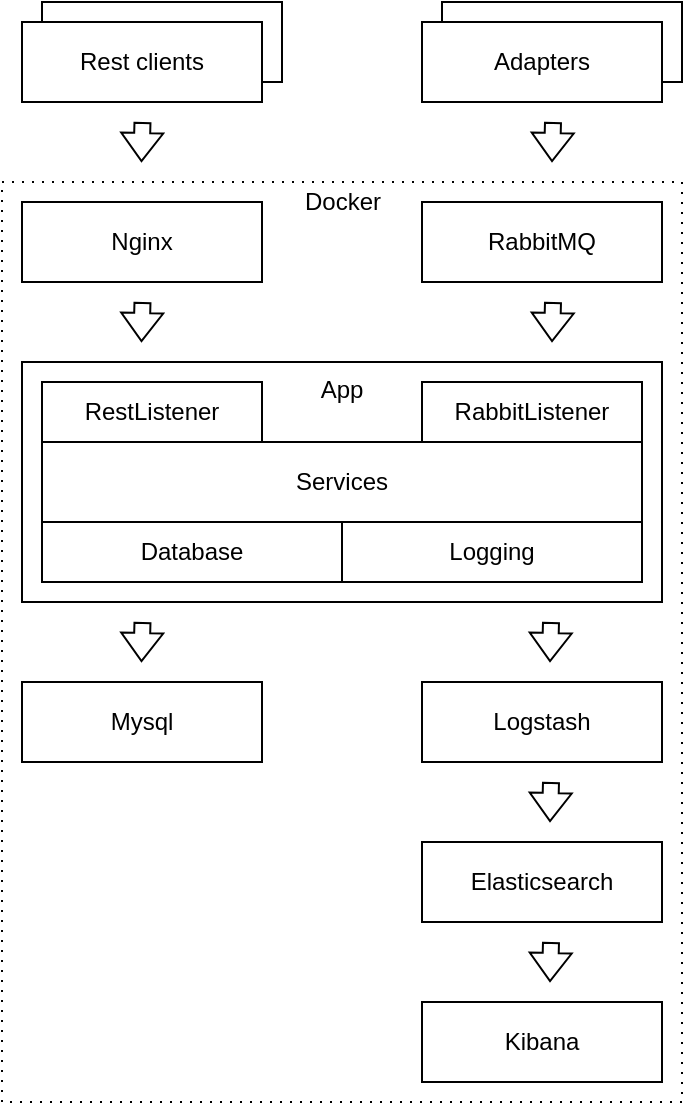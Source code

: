 <mxfile version="17.4.0" type="device" pages="2"><diagram id="hzVkQ_uthTH_a-sNssoR" name="Page-1"><mxGraphModel dx="1007" dy="650" grid="1" gridSize="10" guides="1" tooltips="1" connect="1" arrows="1" fold="1" page="1" pageScale="1" pageWidth="850" pageHeight="1100" math="0" shadow="0"><root><mxCell id="0"/><mxCell id="1" parent="0"/><mxCell id="dD21ZJA9l1QSvnZy2uQH-7" value="App" style="rounded=0;whiteSpace=wrap;html=1;verticalAlign=top;" vertex="1" parent="1"><mxGeometry x="160" y="280" width="320" height="120" as="geometry"/></mxCell><mxCell id="dD21ZJA9l1QSvnZy2uQH-1" value="Nginx" style="rounded=0;whiteSpace=wrap;html=1;" vertex="1" parent="1"><mxGeometry x="160" y="200" width="120" height="40" as="geometry"/></mxCell><mxCell id="dD21ZJA9l1QSvnZy2uQH-2" value="Services" style="rounded=0;whiteSpace=wrap;html=1;" vertex="1" parent="1"><mxGeometry x="170" y="320" width="300" height="40" as="geometry"/></mxCell><mxCell id="dD21ZJA9l1QSvnZy2uQH-3" value="RabbitMQ" style="rounded=0;whiteSpace=wrap;html=1;" vertex="1" parent="1"><mxGeometry x="360" y="200" width="120" height="40" as="geometry"/></mxCell><mxCell id="dD21ZJA9l1QSvnZy2uQH-4" value="Logstash" style="rounded=0;whiteSpace=wrap;html=1;" vertex="1" parent="1"><mxGeometry x="360" y="440" width="120" height="40" as="geometry"/></mxCell><mxCell id="dD21ZJA9l1QSvnZy2uQH-5" value="RabbitListener" style="rounded=0;whiteSpace=wrap;html=1;" vertex="1" parent="1"><mxGeometry x="360" y="290" width="110" height="30" as="geometry"/></mxCell><mxCell id="dD21ZJA9l1QSvnZy2uQH-6" value="RestListener" style="rounded=0;whiteSpace=wrap;html=1;" vertex="1" parent="1"><mxGeometry x="170" y="290" width="110" height="30" as="geometry"/></mxCell><mxCell id="dD21ZJA9l1QSvnZy2uQH-8" value="Database" style="rounded=0;whiteSpace=wrap;html=1;" vertex="1" parent="1"><mxGeometry x="170" y="360" width="150" height="30" as="geometry"/></mxCell><mxCell id="dD21ZJA9l1QSvnZy2uQH-9" value="Logging" style="rounded=0;whiteSpace=wrap;html=1;" vertex="1" parent="1"><mxGeometry x="320" y="360" width="150" height="30" as="geometry"/></mxCell><mxCell id="dD21ZJA9l1QSvnZy2uQH-10" value="Mysql" style="rounded=0;whiteSpace=wrap;html=1;" vertex="1" parent="1"><mxGeometry x="160" y="440" width="120" height="40" as="geometry"/></mxCell><mxCell id="dD21ZJA9l1QSvnZy2uQH-11" value="Elasticsearch" style="rounded=0;whiteSpace=wrap;html=1;" vertex="1" parent="1"><mxGeometry x="360" y="520" width="120" height="40" as="geometry"/></mxCell><mxCell id="dD21ZJA9l1QSvnZy2uQH-12" value="Kibana" style="rounded=0;whiteSpace=wrap;html=1;" vertex="1" parent="1"><mxGeometry x="360" y="600" width="120" height="40" as="geometry"/></mxCell><mxCell id="dD21ZJA9l1QSvnZy2uQH-13" value="Adapters" style="rounded=0;whiteSpace=wrap;html=1;" vertex="1" parent="1"><mxGeometry x="370" y="100" width="120" height="40" as="geometry"/></mxCell><mxCell id="dD21ZJA9l1QSvnZy2uQH-14" value="Adapters" style="rounded=0;whiteSpace=wrap;html=1;" vertex="1" parent="1"><mxGeometry x="360" y="110" width="120" height="40" as="geometry"/></mxCell><mxCell id="dD21ZJA9l1QSvnZy2uQH-15" value="Rest clients" style="rounded=0;whiteSpace=wrap;html=1;" vertex="1" parent="1"><mxGeometry x="170" y="100" width="120" height="40" as="geometry"/></mxCell><mxCell id="dD21ZJA9l1QSvnZy2uQH-16" value="Rest clients" style="rounded=0;whiteSpace=wrap;html=1;" vertex="1" parent="1"><mxGeometry x="160" y="110" width="120" height="40" as="geometry"/></mxCell><mxCell id="dD21ZJA9l1QSvnZy2uQH-22" value="" style="shape=flexArrow;endArrow=classic;html=1;rounded=0;width=8;endSize=4.33;endWidth=12;" edge="1" parent="1"><mxGeometry width="50" height="50" relative="1" as="geometry"><mxPoint x="220.24" y="160" as="sourcePoint"/><mxPoint x="219.74" y="180" as="targetPoint"/></mxGeometry></mxCell><mxCell id="dD21ZJA9l1QSvnZy2uQH-23" value="" style="shape=flexArrow;endArrow=classic;html=1;rounded=0;width=8;endSize=4.33;endWidth=12;" edge="1" parent="1"><mxGeometry width="50" height="50" relative="1" as="geometry"><mxPoint x="220.24" y="250" as="sourcePoint"/><mxPoint x="219.74" y="270" as="targetPoint"/></mxGeometry></mxCell><mxCell id="dD21ZJA9l1QSvnZy2uQH-24" value="" style="shape=flexArrow;endArrow=classic;html=1;rounded=0;width=8;endSize=4.33;endWidth=12;" edge="1" parent="1"><mxGeometry width="50" height="50" relative="1" as="geometry"><mxPoint x="425.5" y="250" as="sourcePoint"/><mxPoint x="425" y="270" as="targetPoint"/></mxGeometry></mxCell><mxCell id="dD21ZJA9l1QSvnZy2uQH-25" value="" style="shape=flexArrow;endArrow=classic;html=1;rounded=0;width=8;endSize=4.33;endWidth=12;" edge="1" parent="1"><mxGeometry width="50" height="50" relative="1" as="geometry"><mxPoint x="425.5" y="160" as="sourcePoint"/><mxPoint x="425" y="180" as="targetPoint"/></mxGeometry></mxCell><mxCell id="dD21ZJA9l1QSvnZy2uQH-26" value="" style="shape=flexArrow;endArrow=classic;html=1;rounded=0;width=8;endSize=4.33;endWidth=12;" edge="1" parent="1"><mxGeometry width="50" height="50" relative="1" as="geometry"><mxPoint x="424.5" y="410" as="sourcePoint"/><mxPoint x="424" y="430" as="targetPoint"/></mxGeometry></mxCell><mxCell id="dD21ZJA9l1QSvnZy2uQH-27" value="" style="shape=flexArrow;endArrow=classic;html=1;rounded=0;width=8;endSize=4.33;endWidth=12;" edge="1" parent="1"><mxGeometry width="50" height="50" relative="1" as="geometry"><mxPoint x="220.24" y="410" as="sourcePoint"/><mxPoint x="219.74" y="430" as="targetPoint"/></mxGeometry></mxCell><mxCell id="dD21ZJA9l1QSvnZy2uQH-28" value="" style="shape=flexArrow;endArrow=classic;html=1;rounded=0;width=8;endSize=4.33;endWidth=12;" edge="1" parent="1"><mxGeometry width="50" height="50" relative="1" as="geometry"><mxPoint x="424.5" y="490" as="sourcePoint"/><mxPoint x="424" y="510" as="targetPoint"/></mxGeometry></mxCell><mxCell id="dD21ZJA9l1QSvnZy2uQH-29" value="" style="shape=flexArrow;endArrow=classic;html=1;rounded=0;width=8;endSize=4.33;endWidth=12;" edge="1" parent="1"><mxGeometry width="50" height="50" relative="1" as="geometry"><mxPoint x="424.5" y="570" as="sourcePoint"/><mxPoint x="424" y="590" as="targetPoint"/></mxGeometry></mxCell><mxCell id="dD21ZJA9l1QSvnZy2uQH-30" value="" style="rounded=0;whiteSpace=wrap;html=1;fillColor=none;dashed=1;dashPattern=1 4;" vertex="1" parent="1"><mxGeometry x="150" y="190" width="340" height="460" as="geometry"/></mxCell><mxCell id="dD21ZJA9l1QSvnZy2uQH-31" value="Docker" style="text;html=1;align=center;verticalAlign=middle;resizable=0;points=[];autosize=1;strokeColor=none;fillColor=none;" vertex="1" parent="1"><mxGeometry x="295" y="190" width="50" height="20" as="geometry"/></mxCell></root></mxGraphModel></diagram><diagram id="yQve77o6cTtF4Pzbtr7l" name="Page-2"><mxGraphModel dx="933" dy="658" grid="1" gridSize="10" guides="1" tooltips="1" connect="1" arrows="1" fold="1" page="1" pageScale="1" pageWidth="850" pageHeight="1100" math="0" shadow="0"><root><mxCell id="0"/><mxCell id="1" parent="0"/><mxCell id="rO505Dp8O7sCAYQG4HYO-11" value="Container" style="swimlane;fontStyle=1;align=center;verticalAlign=middle;childLayout=stackLayout;horizontal=1;startSize=29;horizontalStack=0;resizeParent=1;resizeParentMax=0;resizeLast=0;collapsible=0;marginBottom=0;html=1;fillColor=default;" vertex="1" parent="1"><mxGeometry x="150" y="300" width="290" height="129" as="geometry"/></mxCell><mxCell id="rO505Dp8O7sCAYQG4HYO-12" value="«app.py»" style="text;html=1;strokeColor=none;fillColor=none;align=center;verticalAlign=middle;spacingLeft=4;spacingRight=4;overflow=hidden;rotatable=0;points=[[0,0.5],[1,0.5]];portConstraint=eastwest;" vertex="1" parent="rO505Dp8O7sCAYQG4HYO-11"><mxGeometry y="29" width="290" height="25" as="geometry"/></mxCell><mxCell id="rO505Dp8O7sCAYQG4HYO-13" value="- config: dependency_injection.provider.Configuration" style="text;html=1;strokeColor=none;fillColor=none;align=left;verticalAlign=middle;spacingLeft=4;spacingRight=4;overflow=hidden;rotatable=0;points=[[0,0.5],[1,0.5]];portConstraint=eastwest;" vertex="1" parent="rO505Dp8O7sCAYQG4HYO-11"><mxGeometry y="54" width="290" height="25" as="geometry"/></mxCell><mxCell id="rO505Dp8O7sCAYQG4HYO-14" value="&lt;div&gt;+ main()&lt;/div&gt;" style="text;html=1;strokeColor=none;fillColor=none;align=left;verticalAlign=middle;spacingLeft=4;spacingRight=4;overflow=hidden;rotatable=0;points=[[0,0.5],[1,0.5]];portConstraint=eastwest;" vertex="1" parent="rO505Dp8O7sCAYQG4HYO-11"><mxGeometry y="79" width="290" height="25" as="geometry"/></mxCell><mxCell id="rO505Dp8O7sCAYQG4HYO-15" value="&lt;div&gt;+ init()&lt;/div&gt;" style="text;html=1;strokeColor=none;fillColor=none;align=left;verticalAlign=middle;spacingLeft=4;spacingRight=4;overflow=hidden;rotatable=0;points=[[0,0.5],[1,0.5]];portConstraint=eastwest;" vertex="1" parent="rO505Dp8O7sCAYQG4HYO-11"><mxGeometry y="104" width="290" height="25" as="geometry"/></mxCell><mxCell id="rO505Dp8O7sCAYQG4HYO-16" value="AuthorizationException" style="swimlane;fontStyle=1;align=center;verticalAlign=middle;childLayout=stackLayout;horizontal=1;startSize=29;horizontalStack=0;resizeParent=1;resizeParentMax=0;resizeLast=0;collapsible=0;marginBottom=0;html=1;fillColor=default;" vertex="1" parent="1"><mxGeometry x="1080" y="200" width="160" height="79" as="geometry"/></mxCell><mxCell id="rO505Dp8O7sCAYQG4HYO-17" value="«error.py»" style="text;html=1;strokeColor=none;fillColor=none;align=center;verticalAlign=middle;spacingLeft=4;spacingRight=4;overflow=hidden;rotatable=0;points=[[0,0.5],[1,0.5]];portConstraint=eastwest;" vertex="1" parent="rO505Dp8O7sCAYQG4HYO-16"><mxGeometry y="29" width="160" height="25" as="geometry"/></mxCell><mxCell id="rO505Dp8O7sCAYQG4HYO-19" value="&amp;nbsp;" style="text;html=1;strokeColor=none;fillColor=none;align=left;verticalAlign=middle;spacingLeft=4;spacingRight=4;overflow=hidden;rotatable=0;points=[[0,0.5],[1,0.5]];portConstraint=eastwest;" vertex="1" parent="rO505Dp8O7sCAYQG4HYO-16"><mxGeometry y="54" width="160" height="25" as="geometry"/></mxCell><mxCell id="rO505Dp8O7sCAYQG4HYO-21" value="DbIntegrityError" style="swimlane;fontStyle=1;align=center;verticalAlign=middle;childLayout=stackLayout;horizontal=1;startSize=29;horizontalStack=0;resizeParent=1;resizeParentMax=0;resizeLast=0;collapsible=0;marginBottom=0;html=1;fillColor=default;" vertex="1" parent="1"><mxGeometry x="1480" y="200" width="160" height="79" as="geometry"/></mxCell><mxCell id="rO505Dp8O7sCAYQG4HYO-22" value="«error.py»" style="text;html=1;strokeColor=none;fillColor=none;align=center;verticalAlign=middle;spacingLeft=4;spacingRight=4;overflow=hidden;rotatable=0;points=[[0,0.5],[1,0.5]];portConstraint=eastwest;" vertex="1" parent="rO505Dp8O7sCAYQG4HYO-21"><mxGeometry y="29" width="160" height="25" as="geometry"/></mxCell><mxCell id="rO505Dp8O7sCAYQG4HYO-23" value="&amp;nbsp;" style="text;html=1;strokeColor=none;fillColor=none;align=left;verticalAlign=middle;spacingLeft=4;spacingRight=4;overflow=hidden;rotatable=0;points=[[0,0.5],[1,0.5]];portConstraint=eastwest;" vertex="1" parent="rO505Dp8O7sCAYQG4HYO-21"><mxGeometry y="54" width="160" height="25" as="geometry"/></mxCell><mxCell id="rO505Dp8O7sCAYQG4HYO-24" value="InvalidArgument" style="swimlane;fontStyle=1;align=center;verticalAlign=middle;childLayout=stackLayout;horizontal=1;startSize=29;horizontalStack=0;resizeParent=1;resizeParentMax=0;resizeLast=0;collapsible=0;marginBottom=0;html=1;fillColor=default;" vertex="1" parent="1"><mxGeometry x="1280" y="200" width="160" height="79" as="geometry"/></mxCell><mxCell id="rO505Dp8O7sCAYQG4HYO-25" value="«error.py»" style="text;html=1;strokeColor=none;fillColor=none;align=center;verticalAlign=middle;spacingLeft=4;spacingRight=4;overflow=hidden;rotatable=0;points=[[0,0.5],[1,0.5]];portConstraint=eastwest;" vertex="1" parent="rO505Dp8O7sCAYQG4HYO-24"><mxGeometry y="29" width="160" height="25" as="geometry"/></mxCell><mxCell id="rO505Dp8O7sCAYQG4HYO-26" value="&amp;nbsp;" style="text;html=1;strokeColor=none;fillColor=none;align=left;verticalAlign=middle;spacingLeft=4;spacingRight=4;overflow=hidden;rotatable=0;points=[[0,0.5],[1,0.5]];portConstraint=eastwest;" vertex="1" parent="rO505Dp8O7sCAYQG4HYO-24"><mxGeometry y="54" width="160" height="25" as="geometry"/></mxCell><mxCell id="rO505Dp8O7sCAYQG4HYO-27" value="Exception" style="swimlane;fontStyle=1;align=center;verticalAlign=middle;childLayout=stackLayout;horizontal=1;startSize=29;horizontalStack=0;resizeParent=1;resizeParentMax=0;resizeLast=0;collapsible=0;marginBottom=0;html=1;fillColor=default;" vertex="1" parent="1"><mxGeometry x="1280" y="80" width="160" height="54" as="geometry"/></mxCell><mxCell id="rO505Dp8O7sCAYQG4HYO-31" value="" style="endArrow=block;startArrow=none;endFill=0;startFill=0;endSize=8;html=1;verticalAlign=bottom;dashed=1;labelBackgroundColor=none;rounded=0;" edge="1" parent="1" source="rO505Dp8O7sCAYQG4HYO-16" target="rO505Dp8O7sCAYQG4HYO-27"><mxGeometry width="160" relative="1" as="geometry"><mxPoint x="490" y="270" as="sourcePoint"/><mxPoint x="650" y="270" as="targetPoint"/></mxGeometry></mxCell><mxCell id="rO505Dp8O7sCAYQG4HYO-32" value="" style="endArrow=block;startArrow=none;endFill=0;startFill=0;endSize=8;html=1;verticalAlign=bottom;dashed=1;labelBackgroundColor=none;rounded=0;" edge="1" parent="1" source="rO505Dp8O7sCAYQG4HYO-21" target="rO505Dp8O7sCAYQG4HYO-27"><mxGeometry width="160" relative="1" as="geometry"><mxPoint x="717.923" y="320.0" as="sourcePoint"/><mxPoint x="895.154" y="224" as="targetPoint"/></mxGeometry></mxCell><mxCell id="rO505Dp8O7sCAYQG4HYO-33" value="" style="endArrow=block;startArrow=none;endFill=0;startFill=0;endSize=8;html=1;verticalAlign=bottom;dashed=1;labelBackgroundColor=none;rounded=0;" edge="1" parent="1" source="rO505Dp8O7sCAYQG4HYO-24" target="rO505Dp8O7sCAYQG4HYO-27"><mxGeometry width="160" relative="1" as="geometry"><mxPoint x="952.569" y="320.0" as="sourcePoint"/><mxPoint x="946.662" y="224" as="targetPoint"/></mxGeometry></mxCell><mxCell id="rO505Dp8O7sCAYQG4HYO-34" value="ExperimentService" style="swimlane;fontStyle=1;align=center;verticalAlign=middle;childLayout=stackLayout;horizontal=1;startSize=29;horizontalStack=0;resizeParent=1;resizeParentMax=0;resizeLast=0;collapsible=0;marginBottom=0;html=1;fillColor=default;" vertex="1" parent="1"><mxGeometry x="480" y="480" width="290" height="179" as="geometry"/></mxCell><mxCell id="rO505Dp8O7sCAYQG4HYO-35" value="«experiment_service.py»" style="text;html=1;strokeColor=none;fillColor=none;align=center;verticalAlign=middle;spacingLeft=4;spacingRight=4;overflow=hidden;rotatable=0;points=[[0,0.5],[1,0.5]];portConstraint=eastwest;" vertex="1" parent="rO505Dp8O7sCAYQG4HYO-34"><mxGeometry y="29" width="290" height="25" as="geometry"/></mxCell><mxCell id="rO505Dp8O7sCAYQG4HYO-36" value="&lt;div&gt;+ retrieve_experiments()&lt;/div&gt;" style="text;html=1;strokeColor=none;fillColor=none;align=left;verticalAlign=middle;spacingLeft=4;spacingRight=4;overflow=hidden;rotatable=0;points=[[0,0.5],[1,0.5]];portConstraint=eastwest;" vertex="1" parent="rO505Dp8O7sCAYQG4HYO-34"><mxGeometry y="54" width="290" height="25" as="geometry"/></mxCell><mxCell id="rO505Dp8O7sCAYQG4HYO-37" value="&lt;div&gt;+ insert_experiment()&lt;/div&gt;" style="text;html=1;strokeColor=none;fillColor=none;align=left;verticalAlign=middle;spacingLeft=4;spacingRight=4;overflow=hidden;rotatable=0;points=[[0,0.5],[1,0.5]];portConstraint=eastwest;" vertex="1" parent="rO505Dp8O7sCAYQG4HYO-34"><mxGeometry y="79" width="290" height="25" as="geometry"/></mxCell><mxCell id="rO505Dp8O7sCAYQG4HYO-38" value="&lt;div&gt;+ update_experiment()&lt;/div&gt;" style="text;html=1;strokeColor=none;fillColor=none;align=left;verticalAlign=middle;spacingLeft=4;spacingRight=4;overflow=hidden;rotatable=0;points=[[0,0.5],[1,0.5]];portConstraint=eastwest;" vertex="1" parent="rO505Dp8O7sCAYQG4HYO-34"><mxGeometry y="104" width="290" height="25" as="geometry"/></mxCell><mxCell id="rO505Dp8O7sCAYQG4HYO-39" value="&lt;div&gt;+ get_associations()&lt;/div&gt;" style="text;html=1;strokeColor=none;fillColor=none;align=left;verticalAlign=middle;spacingLeft=4;spacingRight=4;overflow=hidden;rotatable=0;points=[[0,0.5],[1,0.5]];portConstraint=eastwest;" vertex="1" parent="rO505Dp8O7sCAYQG4HYO-34"><mxGeometry y="129" width="290" height="25" as="geometry"/></mxCell><mxCell id="rO505Dp8O7sCAYQG4HYO-40" value="&lt;div&gt;+ associate()&lt;/div&gt;" style="text;html=1;strokeColor=none;fillColor=none;align=left;verticalAlign=middle;spacingLeft=4;spacingRight=4;overflow=hidden;rotatable=0;points=[[0,0.5],[1,0.5]];portConstraint=eastwest;" vertex="1" parent="rO505Dp8O7sCAYQG4HYO-34"><mxGeometry y="154" width="290" height="25" as="geometry"/></mxCell><mxCell id="rO505Dp8O7sCAYQG4HYO-41" value="Logging" style="swimlane;fontStyle=1;align=center;verticalAlign=middle;childLayout=stackLayout;horizontal=1;startSize=29;horizontalStack=0;resizeParent=1;resizeParentMax=0;resizeLast=0;collapsible=0;marginBottom=0;html=1;fillColor=default;" vertex="1" parent="1"><mxGeometry x="1280" y="360" width="160" height="204" as="geometry"/></mxCell><mxCell id="rO505Dp8O7sCAYQG4HYO-42" value="«logging.py»" style="text;html=1;strokeColor=none;fillColor=none;align=center;verticalAlign=middle;spacingLeft=4;spacingRight=4;overflow=hidden;rotatable=0;points=[[0,0.5],[1,0.5]];portConstraint=eastwest;" vertex="1" parent="rO505Dp8O7sCAYQG4HYO-41"><mxGeometry y="29" width="160" height="25" as="geometry"/></mxCell><mxCell id="rO505Dp8O7sCAYQG4HYO-43" value="&lt;div&gt;+ debug()&lt;/div&gt;" style="text;html=1;strokeColor=none;fillColor=none;align=left;verticalAlign=middle;spacingLeft=4;spacingRight=4;overflow=hidden;rotatable=0;points=[[0,0.5],[1,0.5]];portConstraint=eastwest;" vertex="1" parent="rO505Dp8O7sCAYQG4HYO-41"><mxGeometry y="54" width="160" height="25" as="geometry"/></mxCell><mxCell id="rO505Dp8O7sCAYQG4HYO-44" value="&lt;div&gt;+ info()&lt;/div&gt;" style="text;html=1;strokeColor=none;fillColor=none;align=left;verticalAlign=middle;spacingLeft=4;spacingRight=4;overflow=hidden;rotatable=0;points=[[0,0.5],[1,0.5]];portConstraint=eastwest;" vertex="1" parent="rO505Dp8O7sCAYQG4HYO-41"><mxGeometry y="79" width="160" height="25" as="geometry"/></mxCell><mxCell id="rO505Dp8O7sCAYQG4HYO-45" value="&lt;div&gt;+ warn()&lt;/div&gt;" style="text;html=1;strokeColor=none;fillColor=none;align=left;verticalAlign=middle;spacingLeft=4;spacingRight=4;overflow=hidden;rotatable=0;points=[[0,0.5],[1,0.5]];portConstraint=eastwest;" vertex="1" parent="rO505Dp8O7sCAYQG4HYO-41"><mxGeometry y="104" width="160" height="25" as="geometry"/></mxCell><mxCell id="rO505Dp8O7sCAYQG4HYO-46" value="&lt;div&gt;+ error()&lt;/div&gt;" style="text;html=1;strokeColor=none;fillColor=none;align=left;verticalAlign=middle;spacingLeft=4;spacingRight=4;overflow=hidden;rotatable=0;points=[[0,0.5],[1,0.5]];portConstraint=eastwest;" vertex="1" parent="rO505Dp8O7sCAYQG4HYO-41"><mxGeometry y="129" width="160" height="25" as="geometry"/></mxCell><mxCell id="rO505Dp8O7sCAYQG4HYO-47" value="&lt;div&gt;+ critical()&lt;/div&gt;" style="text;html=1;strokeColor=none;fillColor=none;align=left;verticalAlign=middle;spacingLeft=4;spacingRight=4;overflow=hidden;rotatable=0;points=[[0,0.5],[1,0.5]];portConstraint=eastwest;" vertex="1" parent="rO505Dp8O7sCAYQG4HYO-41"><mxGeometry y="154" width="160" height="25" as="geometry"/></mxCell><mxCell id="rO505Dp8O7sCAYQG4HYO-55" value="&lt;div&gt;+ log()&lt;/div&gt;" style="text;html=1;strokeColor=none;fillColor=none;align=left;verticalAlign=middle;spacingLeft=4;spacingRight=4;overflow=hidden;rotatable=0;points=[[0,0.5],[1,0.5]];portConstraint=eastwest;" vertex="1" parent="rO505Dp8O7sCAYQG4HYO-41"><mxGeometry y="179" width="160" height="25" as="geometry"/></mxCell><mxCell id="rO505Dp8O7sCAYQG4HYO-48" value="«enum»&lt;br&gt;LoggingLevel" style="swimlane;fontStyle=1;align=center;verticalAlign=middle;childLayout=stackLayout;horizontal=1;startSize=29;horizontalStack=0;resizeParent=1;resizeParentMax=0;resizeLast=0;collapsible=0;marginBottom=0;html=1;fillColor=default;" vertex="1" parent="1"><mxGeometry x="1480" y="360" width="160" height="179" as="geometry"/></mxCell><mxCell id="rO505Dp8O7sCAYQG4HYO-49" value="«logging.py»" style="text;html=1;strokeColor=none;fillColor=none;align=center;verticalAlign=middle;spacingLeft=4;spacingRight=4;overflow=hidden;rotatable=0;points=[[0,0.5],[1,0.5]];portConstraint=eastwest;" vertex="1" parent="rO505Dp8O7sCAYQG4HYO-48"><mxGeometry y="29" width="160" height="25" as="geometry"/></mxCell><mxCell id="rO505Dp8O7sCAYQG4HYO-50" value="+ DEBUG" style="text;html=1;strokeColor=none;fillColor=none;align=left;verticalAlign=middle;spacingLeft=4;spacingRight=4;overflow=hidden;rotatable=0;points=[[0,0.5],[1,0.5]];portConstraint=eastwest;" vertex="1" parent="rO505Dp8O7sCAYQG4HYO-48"><mxGeometry y="54" width="160" height="25" as="geometry"/></mxCell><mxCell id="rO505Dp8O7sCAYQG4HYO-51" value="&lt;div&gt;+ INFO&lt;br&gt;&lt;/div&gt;" style="text;html=1;strokeColor=none;fillColor=none;align=left;verticalAlign=middle;spacingLeft=4;spacingRight=4;overflow=hidden;rotatable=0;points=[[0,0.5],[1,0.5]];portConstraint=eastwest;" vertex="1" parent="rO505Dp8O7sCAYQG4HYO-48"><mxGeometry y="79" width="160" height="25" as="geometry"/></mxCell><mxCell id="rO505Dp8O7sCAYQG4HYO-52" value="+ WARN" style="text;html=1;strokeColor=none;fillColor=none;align=left;verticalAlign=middle;spacingLeft=4;spacingRight=4;overflow=hidden;rotatable=0;points=[[0,0.5],[1,0.5]];portConstraint=eastwest;" vertex="1" parent="rO505Dp8O7sCAYQG4HYO-48"><mxGeometry y="104" width="160" height="25" as="geometry"/></mxCell><mxCell id="rO505Dp8O7sCAYQG4HYO-53" value="+ ERROR" style="text;html=1;strokeColor=none;fillColor=none;align=left;verticalAlign=middle;spacingLeft=4;spacingRight=4;overflow=hidden;rotatable=0;points=[[0,0.5],[1,0.5]];portConstraint=eastwest;" vertex="1" parent="rO505Dp8O7sCAYQG4HYO-48"><mxGeometry y="129" width="160" height="25" as="geometry"/></mxCell><mxCell id="rO505Dp8O7sCAYQG4HYO-54" value="+ CRITICAL" style="text;html=1;strokeColor=none;fillColor=none;align=left;verticalAlign=middle;spacingLeft=4;spacingRight=4;overflow=hidden;rotatable=0;points=[[0,0.5],[1,0.5]];portConstraint=eastwest;" vertex="1" parent="rO505Dp8O7sCAYQG4HYO-48"><mxGeometry y="154" width="160" height="25" as="geometry"/></mxCell><mxCell id="rO505Dp8O7sCAYQG4HYO-56" value="MeasureService" style="swimlane;fontStyle=1;align=center;verticalAlign=middle;childLayout=stackLayout;horizontal=1;startSize=29;horizontalStack=0;resizeParent=1;resizeParentMax=0;resizeLast=0;collapsible=0;marginBottom=0;html=1;fillColor=default;" vertex="1" parent="1"><mxGeometry x="1280" y="600" width="160" height="79" as="geometry"/></mxCell><mxCell id="rO505Dp8O7sCAYQG4HYO-57" value="«measure_service.py»" style="text;html=1;strokeColor=none;fillColor=none;align=center;verticalAlign=middle;spacingLeft=4;spacingRight=4;overflow=hidden;rotatable=0;points=[[0,0.5],[1,0.5]];portConstraint=eastwest;" vertex="1" parent="rO505Dp8O7sCAYQG4HYO-56"><mxGeometry y="29" width="160" height="25" as="geometry"/></mxCell><mxCell id="rO505Dp8O7sCAYQG4HYO-58" value="&lt;div&gt;+ retrieve_measures()&lt;/div&gt;" style="text;html=1;strokeColor=none;fillColor=none;align=left;verticalAlign=middle;spacingLeft=4;spacingRight=4;overflow=hidden;rotatable=0;points=[[0,0.5],[1,0.5]];portConstraint=eastwest;" vertex="1" parent="rO505Dp8O7sCAYQG4HYO-56"><mxGeometry y="54" width="160" height="25" as="geometry"/></mxCell><mxCell id="rO505Dp8O7sCAYQG4HYO-64" value="«decorator»&lt;br&gt;LoggingModel" style="swimlane;fontStyle=1;align=center;verticalAlign=middle;childLayout=stackLayout;horizontal=1;startSize=29;horizontalStack=0;resizeParent=1;resizeParentMax=0;resizeLast=0;collapsible=0;marginBottom=0;html=1;fillColor=default;" vertex="1" parent="1"><mxGeometry x="1000" y="720" width="240" height="129" as="geometry"/></mxCell><mxCell id="rO505Dp8O7sCAYQG4HYO-65" value="«model.py»" style="text;html=1;strokeColor=none;fillColor=none;align=center;verticalAlign=middle;spacingLeft=4;spacingRight=4;overflow=hidden;rotatable=0;points=[[0,0.5],[1,0.5]];portConstraint=eastwest;" vertex="1" parent="rO505Dp8O7sCAYQG4HYO-64"><mxGeometry y="29" width="240" height="25" as="geometry"/></mxCell><mxCell id="rO505Dp8O7sCAYQG4HYO-66" value="&lt;div&gt;- secure_context: LoggingModel.Context&lt;br&gt;&lt;/div&gt;" style="text;html=1;strokeColor=none;fillColor=none;align=left;verticalAlign=middle;spacingLeft=4;spacingRight=4;overflow=hidden;rotatable=0;points=[[0,0.5],[1,0.5]];portConstraint=eastwest;" vertex="1" parent="rO505Dp8O7sCAYQG4HYO-64"><mxGeometry y="54" width="240" height="25" as="geometry"/></mxCell><mxCell id="rO505Dp8O7sCAYQG4HYO-67" value="&lt;div&gt;+ @is_logging()&lt;/div&gt;" style="text;html=1;strokeColor=none;fillColor=none;align=left;verticalAlign=middle;spacingLeft=4;spacingRight=4;overflow=hidden;rotatable=0;points=[[0,0.5],[1,0.5]];portConstraint=eastwest;" vertex="1" parent="rO505Dp8O7sCAYQG4HYO-64"><mxGeometry y="79" width="240" height="25" as="geometry"/></mxCell><mxCell id="rO505Dp8O7sCAYQG4HYO-68" value="&lt;div&gt;+ @do_not_log()&lt;/div&gt;" style="text;html=1;strokeColor=none;fillColor=none;align=left;verticalAlign=middle;spacingLeft=4;spacingRight=4;overflow=hidden;rotatable=0;points=[[0,0.5],[1,0.5]];portConstraint=eastwest;" vertex="1" parent="rO505Dp8O7sCAYQG4HYO-64"><mxGeometry y="104" width="240" height="25" as="geometry"/></mxCell><mxCell id="rO505Dp8O7sCAYQG4HYO-72" value="«enum»&lt;br&gt;LoggingModel.Context" style="swimlane;fontStyle=1;align=center;verticalAlign=middle;childLayout=stackLayout;horizontal=1;startSize=29;horizontalStack=0;resizeParent=1;resizeParentMax=0;resizeLast=0;collapsible=0;marginBottom=0;html=1;fillColor=default;" vertex="1" parent="1"><mxGeometry x="1280" y="720" width="160" height="104" as="geometry"/></mxCell><mxCell id="rO505Dp8O7sCAYQG4HYO-73" value="«model.py»" style="text;html=1;strokeColor=none;fillColor=none;align=center;verticalAlign=middle;spacingLeft=4;spacingRight=4;overflow=hidden;rotatable=0;points=[[0,0.5],[1,0.5]];portConstraint=eastwest;" vertex="1" parent="rO505Dp8O7sCAYQG4HYO-72"><mxGeometry y="29" width="160" height="25" as="geometry"/></mxCell><mxCell id="rO505Dp8O7sCAYQG4HYO-74" value="+ NORMAL" style="text;html=1;strokeColor=none;fillColor=none;align=left;verticalAlign=middle;spacingLeft=4;spacingRight=4;overflow=hidden;rotatable=0;points=[[0,0.5],[1,0.5]];portConstraint=eastwest;" vertex="1" parent="rO505Dp8O7sCAYQG4HYO-72"><mxGeometry y="54" width="160" height="25" as="geometry"/></mxCell><mxCell id="rO505Dp8O7sCAYQG4HYO-75" value="&lt;div&gt;+ LOG&lt;br&gt;&lt;/div&gt;" style="text;html=1;strokeColor=none;fillColor=none;align=left;verticalAlign=middle;spacingLeft=4;spacingRight=4;overflow=hidden;rotatable=0;points=[[0,0.5],[1,0.5]];portConstraint=eastwest;" vertex="1" parent="rO505Dp8O7sCAYQG4HYO-72"><mxGeometry y="79" width="160" height="25" as="geometry"/></mxCell><mxCell id="rO505Dp8O7sCAYQG4HYO-80" value="«model»&lt;br&gt;Measure" style="swimlane;fontStyle=1;align=center;verticalAlign=middle;childLayout=stackLayout;horizontal=1;startSize=29;horizontalStack=0;resizeParent=1;resizeParentMax=0;resizeLast=0;collapsible=0;marginBottom=0;html=1;fillColor=default;" vertex="1" parent="1"><mxGeometry x="810" y="950" width="290" height="79" as="geometry"/></mxCell><mxCell id="rO505Dp8O7sCAYQG4HYO-81" value="«model.py»" style="text;html=1;strokeColor=none;fillColor=none;align=center;verticalAlign=middle;spacingLeft=4;spacingRight=4;overflow=hidden;rotatable=0;points=[[0,0.5],[1,0.5]];portConstraint=eastwest;" vertex="1" parent="rO505Dp8O7sCAYQG4HYO-80"><mxGeometry y="29" width="290" height="25" as="geometry"/></mxCell><mxCell id="rO505Dp8O7sCAYQG4HYO-84" value="&amp;nbsp;" style="text;html=1;strokeColor=none;fillColor=none;align=left;verticalAlign=middle;spacingLeft=4;spacingRight=4;overflow=hidden;rotatable=0;points=[[0,0.5],[1,0.5]];portConstraint=eastwest;" vertex="1" parent="rO505Dp8O7sCAYQG4HYO-80"><mxGeometry y="54" width="290" height="25" as="geometry"/></mxCell><mxCell id="rO505Dp8O7sCAYQG4HYO-85" value="«model»&lt;br&gt;Experiment" style="swimlane;fontStyle=1;align=center;verticalAlign=middle;childLayout=stackLayout;horizontal=1;startSize=29;horizontalStack=0;resizeParent=1;resizeParentMax=0;resizeLast=0;collapsible=0;marginBottom=0;html=1;fillColor=default;" vertex="1" parent="1"><mxGeometry x="1130" y="950" width="290" height="79" as="geometry"/></mxCell><mxCell id="rO505Dp8O7sCAYQG4HYO-86" value="«model.py»" style="text;html=1;strokeColor=none;fillColor=none;align=center;verticalAlign=middle;spacingLeft=4;spacingRight=4;overflow=hidden;rotatable=0;points=[[0,0.5],[1,0.5]];portConstraint=eastwest;" vertex="1" parent="rO505Dp8O7sCAYQG4HYO-85"><mxGeometry y="29" width="290" height="25" as="geometry"/></mxCell><mxCell id="rO505Dp8O7sCAYQG4HYO-87" value="&amp;nbsp;" style="text;html=1;strokeColor=none;fillColor=none;align=left;verticalAlign=middle;spacingLeft=4;spacingRight=4;overflow=hidden;rotatable=0;points=[[0,0.5],[1,0.5]];portConstraint=eastwest;" vertex="1" parent="rO505Dp8O7sCAYQG4HYO-85"><mxGeometry y="54" width="290" height="25" as="geometry"/></mxCell><mxCell id="rO505Dp8O7sCAYQG4HYO-88" value="«model»&lt;br&gt;User" style="swimlane;fontStyle=1;align=center;verticalAlign=middle;childLayout=stackLayout;horizontal=1;startSize=29;horizontalStack=0;resizeParent=1;resizeParentMax=0;resizeLast=0;collapsible=0;marginBottom=0;html=1;fillColor=default;" vertex="1" parent="1"><mxGeometry x="830" y="1060" width="290" height="79" as="geometry"/></mxCell><mxCell id="rO505Dp8O7sCAYQG4HYO-89" value="«model.py»" style="text;html=1;strokeColor=none;fillColor=none;align=center;verticalAlign=middle;spacingLeft=4;spacingRight=4;overflow=hidden;rotatable=0;points=[[0,0.5],[1,0.5]];portConstraint=eastwest;" vertex="1" parent="rO505Dp8O7sCAYQG4HYO-88"><mxGeometry y="29" width="290" height="25" as="geometry"/></mxCell><mxCell id="rO505Dp8O7sCAYQG4HYO-90" value="&amp;nbsp;" style="text;html=1;strokeColor=none;fillColor=none;align=left;verticalAlign=middle;spacingLeft=4;spacingRight=4;overflow=hidden;rotatable=0;points=[[0,0.5],[1,0.5]];portConstraint=eastwest;" vertex="1" parent="rO505Dp8O7sCAYQG4HYO-88"><mxGeometry y="54" width="290" height="25" as="geometry"/></mxCell><mxCell id="rO505Dp8O7sCAYQG4HYO-91" value="RabbitConfiguration" style="swimlane;fontStyle=1;align=center;verticalAlign=middle;childLayout=stackLayout;horizontal=1;startSize=29;horizontalStack=0;resizeParent=1;resizeParentMax=0;resizeLast=0;collapsible=0;marginBottom=0;html=1;fillColor=default;" vertex="1" parent="1"><mxGeometry x="470" y="732.5" width="290" height="79" as="geometry"/></mxCell><mxCell id="rO505Dp8O7sCAYQG4HYO-92" value="«rabbit_listener.py»" style="text;html=1;strokeColor=none;fillColor=none;align=center;verticalAlign=middle;spacingLeft=4;spacingRight=4;overflow=hidden;rotatable=0;points=[[0,0.5],[1,0.5]];portConstraint=eastwest;" vertex="1" parent="rO505Dp8O7sCAYQG4HYO-91"><mxGeometry y="29" width="290" height="25" as="geometry"/></mxCell><mxCell id="rO505Dp8O7sCAYQG4HYO-93" value="&amp;nbsp;" style="text;html=1;strokeColor=none;fillColor=none;align=left;verticalAlign=middle;spacingLeft=4;spacingRight=4;overflow=hidden;rotatable=0;points=[[0,0.5],[1,0.5]];portConstraint=eastwest;" vertex="1" parent="rO505Dp8O7sCAYQG4HYO-91"><mxGeometry y="54" width="290" height="25" as="geometry"/></mxCell><mxCell id="rO505Dp8O7sCAYQG4HYO-99" value="RabbitConnector" style="swimlane;fontStyle=1;align=center;verticalAlign=middle;childLayout=stackLayout;horizontal=1;startSize=29;horizontalStack=0;resizeParent=1;resizeParentMax=0;resizeLast=0;collapsible=0;marginBottom=0;html=1;fillColor=default;" vertex="1" parent="1"><mxGeometry x="460" y="830" width="290" height="79" as="geometry"/></mxCell><mxCell id="rO505Dp8O7sCAYQG4HYO-100" value="«rabbit_listener.py»" style="text;html=1;strokeColor=none;fillColor=none;align=center;verticalAlign=middle;spacingLeft=4;spacingRight=4;overflow=hidden;rotatable=0;points=[[0,0.5],[1,0.5]];portConstraint=eastwest;" vertex="1" parent="rO505Dp8O7sCAYQG4HYO-99"><mxGeometry y="29" width="290" height="25" as="geometry"/></mxCell><mxCell id="rO505Dp8O7sCAYQG4HYO-101" value="&lt;div&gt;+ connect()&lt;/div&gt;" style="text;html=1;strokeColor=none;fillColor=none;align=left;verticalAlign=middle;spacingLeft=4;spacingRight=4;overflow=hidden;rotatable=0;points=[[0,0.5],[1,0.5]];portConstraint=eastwest;" vertex="1" parent="rO505Dp8O7sCAYQG4HYO-99"><mxGeometry y="54" width="290" height="25" as="geometry"/></mxCell><mxCell id="rO505Dp8O7sCAYQG4HYO-106" value="RabbitMessageProcessor" style="swimlane;fontStyle=1;align=center;verticalAlign=middle;childLayout=stackLayout;horizontal=1;startSize=29;horizontalStack=0;resizeParent=1;resizeParentMax=0;resizeLast=0;collapsible=0;marginBottom=0;html=1;fillColor=default;" vertex="1" parent="1"><mxGeometry x="450" y="950" width="290" height="79" as="geometry"/></mxCell><mxCell id="rO505Dp8O7sCAYQG4HYO-107" value="«rabbit_listener.py»" style="text;html=1;strokeColor=none;fillColor=none;align=center;verticalAlign=middle;spacingLeft=4;spacingRight=4;overflow=hidden;rotatable=0;points=[[0,0.5],[1,0.5]];portConstraint=eastwest;" vertex="1" parent="rO505Dp8O7sCAYQG4HYO-106"><mxGeometry y="29" width="290" height="25" as="geometry"/></mxCell><mxCell id="rO505Dp8O7sCAYQG4HYO-108" value="&lt;div&gt;+ run()&lt;/div&gt;" style="text;html=1;strokeColor=none;fillColor=none;align=left;verticalAlign=middle;spacingLeft=4;spacingRight=4;overflow=hidden;rotatable=0;points=[[0,0.5],[1,0.5]];portConstraint=eastwest;" vertex="1" parent="rO505Dp8O7sCAYQG4HYO-106"><mxGeometry y="54" width="290" height="25" as="geometry"/></mxCell><mxCell id="rO505Dp8O7sCAYQG4HYO-109" value="RestConfiguration" style="swimlane;fontStyle=1;align=center;verticalAlign=middle;childLayout=stackLayout;horizontal=1;startSize=29;horizontalStack=0;resizeParent=1;resizeParentMax=0;resizeLast=0;collapsible=0;marginBottom=0;html=1;fillColor=default;" vertex="1" parent="1"><mxGeometry x="1470" y="950" width="290" height="79" as="geometry"/></mxCell><mxCell id="rO505Dp8O7sCAYQG4HYO-110" value="«rest_listener.py»" style="text;html=1;strokeColor=none;fillColor=none;align=center;verticalAlign=middle;spacingLeft=4;spacingRight=4;overflow=hidden;rotatable=0;points=[[0,0.5],[1,0.5]];portConstraint=eastwest;" vertex="1" parent="rO505Dp8O7sCAYQG4HYO-109"><mxGeometry y="29" width="290" height="25" as="geometry"/></mxCell><mxCell id="rO505Dp8O7sCAYQG4HYO-111" value="&amp;nbsp;" style="text;html=1;strokeColor=none;fillColor=none;align=left;verticalAlign=middle;spacingLeft=4;spacingRight=4;overflow=hidden;rotatable=0;points=[[0,0.5],[1,0.5]];portConstraint=eastwest;" vertex="1" parent="rO505Dp8O7sCAYQG4HYO-109"><mxGeometry y="54" width="290" height="25" as="geometry"/></mxCell><mxCell id="rO505Dp8O7sCAYQG4HYO-112" value="«abstract»&lt;br&gt;FlaskResource" style="swimlane;fontStyle=1;align=center;verticalAlign=middle;childLayout=stackLayout;horizontal=1;startSize=29;horizontalStack=0;resizeParent=1;resizeParentMax=0;resizeLast=0;collapsible=0;marginBottom=0;html=1;fillColor=default;" vertex="1" parent="1"><mxGeometry x="1470" y="1050" width="290" height="154" as="geometry"/></mxCell><mxCell id="rO505Dp8O7sCAYQG4HYO-113" value="«rest_listener.py»" style="text;html=1;strokeColor=none;fillColor=none;align=center;verticalAlign=middle;spacingLeft=4;spacingRight=4;overflow=hidden;rotatable=0;points=[[0,0.5],[1,0.5]];portConstraint=eastwest;" vertex="1" parent="rO505Dp8O7sCAYQG4HYO-112"><mxGeometry y="29" width="290" height="25" as="geometry"/></mxCell><mxCell id="rO505Dp8O7sCAYQG4HYO-114" value="+ to_json()" style="text;html=1;strokeColor=none;fillColor=none;align=left;verticalAlign=middle;spacingLeft=4;spacingRight=4;overflow=hidden;rotatable=0;points=[[0,0.5],[1,0.5]];portConstraint=eastwest;" vertex="1" parent="rO505Dp8O7sCAYQG4HYO-112"><mxGeometry y="54" width="290" height="25" as="geometry"/></mxCell><mxCell id="rO505Dp8O7sCAYQG4HYO-115" value="+ get_request_json()" style="text;html=1;strokeColor=none;fillColor=none;align=left;verticalAlign=middle;spacingLeft=4;spacingRight=4;overflow=hidden;rotatable=0;points=[[0,0.5],[1,0.5]];portConstraint=eastwest;" vertex="1" parent="rO505Dp8O7sCAYQG4HYO-112"><mxGeometry y="79" width="290" height="25" as="geometry"/></mxCell><mxCell id="rO505Dp8O7sCAYQG4HYO-116" value="+ get_user()" style="text;html=1;strokeColor=none;fillColor=none;align=left;verticalAlign=middle;spacingLeft=4;spacingRight=4;overflow=hidden;rotatable=0;points=[[0,0.5],[1,0.5]];portConstraint=eastwest;" vertex="1" parent="rO505Dp8O7sCAYQG4HYO-112"><mxGeometry y="104" width="290" height="25" as="geometry"/></mxCell><mxCell id="rO505Dp8O7sCAYQG4HYO-117" value="+ metadata()" style="text;html=1;strokeColor=none;fillColor=none;align=left;verticalAlign=middle;spacingLeft=4;spacingRight=4;overflow=hidden;rotatable=0;points=[[0,0.5],[1,0.5]];portConstraint=eastwest;" vertex="1" parent="rO505Dp8O7sCAYQG4HYO-112"><mxGeometry y="129" width="290" height="25" as="geometry"/></mxCell><mxCell id="rO505Dp8O7sCAYQG4HYO-118" value="MeasuresResource" style="swimlane;fontStyle=1;align=center;verticalAlign=middle;childLayout=stackLayout;horizontal=1;startSize=29;horizontalStack=0;resizeParent=1;resizeParentMax=0;resizeLast=0;collapsible=0;marginBottom=0;html=1;fillColor=default;" vertex="1" parent="1"><mxGeometry x="1230" y="1260" width="290" height="79" as="geometry"/></mxCell><mxCell id="rO505Dp8O7sCAYQG4HYO-119" value="«rest_listener.py»" style="text;html=1;strokeColor=none;fillColor=none;align=center;verticalAlign=middle;spacingLeft=4;spacingRight=4;overflow=hidden;rotatable=0;points=[[0,0.5],[1,0.5]];portConstraint=eastwest;" vertex="1" parent="rO505Dp8O7sCAYQG4HYO-118"><mxGeometry y="29" width="290" height="25" as="geometry"/></mxCell><mxCell id="rO505Dp8O7sCAYQG4HYO-120" value="+ get()" style="text;html=1;strokeColor=none;fillColor=none;align=left;verticalAlign=middle;spacingLeft=4;spacingRight=4;overflow=hidden;rotatable=0;points=[[0,0.5],[1,0.5]];portConstraint=eastwest;" vertex="1" parent="rO505Dp8O7sCAYQG4HYO-118"><mxGeometry y="54" width="290" height="25" as="geometry"/></mxCell><mxCell id="rO505Dp8O7sCAYQG4HYO-124" value="ExperimentResource" style="swimlane;fontStyle=1;align=center;verticalAlign=middle;childLayout=stackLayout;horizontal=1;startSize=29;horizontalStack=0;resizeParent=1;resizeParentMax=0;resizeLast=0;collapsible=0;marginBottom=0;html=1;fillColor=default;" vertex="1" parent="1"><mxGeometry x="1550" y="1260" width="290" height="129" as="geometry"/></mxCell><mxCell id="rO505Dp8O7sCAYQG4HYO-125" value="«rest_listener.py»" style="text;html=1;strokeColor=none;fillColor=none;align=center;verticalAlign=middle;spacingLeft=4;spacingRight=4;overflow=hidden;rotatable=0;points=[[0,0.5],[1,0.5]];portConstraint=eastwest;" vertex="1" parent="rO505Dp8O7sCAYQG4HYO-124"><mxGeometry y="29" width="290" height="25" as="geometry"/></mxCell><mxCell id="rO505Dp8O7sCAYQG4HYO-126" value="+ get()" style="text;html=1;strokeColor=none;fillColor=none;align=left;verticalAlign=middle;spacingLeft=4;spacingRight=4;overflow=hidden;rotatable=0;points=[[0,0.5],[1,0.5]];portConstraint=eastwest;" vertex="1" parent="rO505Dp8O7sCAYQG4HYO-124"><mxGeometry y="54" width="290" height="25" as="geometry"/></mxCell><mxCell id="rO505Dp8O7sCAYQG4HYO-127" value="+ post()" style="text;html=1;strokeColor=none;fillColor=none;align=left;verticalAlign=middle;spacingLeft=4;spacingRight=4;overflow=hidden;rotatable=0;points=[[0,0.5],[1,0.5]];portConstraint=eastwest;" vertex="1" parent="rO505Dp8O7sCAYQG4HYO-124"><mxGeometry y="79" width="290" height="25" as="geometry"/></mxCell><mxCell id="rO505Dp8O7sCAYQG4HYO-128" value="+ put()" style="text;html=1;strokeColor=none;fillColor=none;align=left;verticalAlign=middle;spacingLeft=4;spacingRight=4;overflow=hidden;rotatable=0;points=[[0,0.5],[1,0.5]];portConstraint=eastwest;" vertex="1" parent="rO505Dp8O7sCAYQG4HYO-124"><mxGeometry y="104" width="290" height="25" as="geometry"/></mxCell><mxCell id="rO505Dp8O7sCAYQG4HYO-129" value="ExperimentAssociationResource" style="swimlane;fontStyle=1;align=center;verticalAlign=middle;childLayout=stackLayout;horizontal=1;startSize=29;horizontalStack=0;resizeParent=1;resizeParentMax=0;resizeLast=0;collapsible=0;marginBottom=0;html=1;fillColor=default;" vertex="1" parent="1"><mxGeometry x="1870" y="1260" width="290" height="104" as="geometry"/></mxCell><mxCell id="rO505Dp8O7sCAYQG4HYO-130" value="«rest_listener.py»" style="text;html=1;strokeColor=none;fillColor=none;align=center;verticalAlign=middle;spacingLeft=4;spacingRight=4;overflow=hidden;rotatable=0;points=[[0,0.5],[1,0.5]];portConstraint=eastwest;" vertex="1" parent="rO505Dp8O7sCAYQG4HYO-129"><mxGeometry y="29" width="290" height="25" as="geometry"/></mxCell><mxCell id="rO505Dp8O7sCAYQG4HYO-131" value="+ get()" style="text;html=1;strokeColor=none;fillColor=none;align=left;verticalAlign=middle;spacingLeft=4;spacingRight=4;overflow=hidden;rotatable=0;points=[[0,0.5],[1,0.5]];portConstraint=eastwest;" vertex="1" parent="rO505Dp8O7sCAYQG4HYO-129"><mxGeometry y="54" width="290" height="25" as="geometry"/></mxCell><mxCell id="rO505Dp8O7sCAYQG4HYO-132" value="+ post()" style="text;html=1;strokeColor=none;fillColor=none;align=left;verticalAlign=middle;spacingLeft=4;spacingRight=4;overflow=hidden;rotatable=0;points=[[0,0.5],[1,0.5]];portConstraint=eastwest;" vertex="1" parent="rO505Dp8O7sCAYQG4HYO-129"><mxGeometry y="79" width="290" height="25" as="geometry"/></mxCell><mxCell id="rO505Dp8O7sCAYQG4HYO-134" value="UserResouce" style="swimlane;fontStyle=1;align=center;verticalAlign=middle;childLayout=stackLayout;horizontal=1;startSize=29;horizontalStack=0;resizeParent=1;resizeParentMax=0;resizeLast=0;collapsible=0;marginBottom=0;html=1;fillColor=default;" vertex="1" parent="1"><mxGeometry x="2190" y="1260" width="290" height="129" as="geometry"/></mxCell><mxCell id="rO505Dp8O7sCAYQG4HYO-135" value="«rest_listener.py»" style="text;html=1;strokeColor=none;fillColor=none;align=center;verticalAlign=middle;spacingLeft=4;spacingRight=4;overflow=hidden;rotatable=0;points=[[0,0.5],[1,0.5]];portConstraint=eastwest;" vertex="1" parent="rO505Dp8O7sCAYQG4HYO-134"><mxGeometry y="29" width="290" height="25" as="geometry"/></mxCell><mxCell id="rO505Dp8O7sCAYQG4HYO-136" value="+ get()" style="text;html=1;strokeColor=none;fillColor=none;align=left;verticalAlign=middle;spacingLeft=4;spacingRight=4;overflow=hidden;rotatable=0;points=[[0,0.5],[1,0.5]];portConstraint=eastwest;" vertex="1" parent="rO505Dp8O7sCAYQG4HYO-134"><mxGeometry y="54" width="290" height="25" as="geometry"/></mxCell><mxCell id="rO505Dp8O7sCAYQG4HYO-137" value="+ post()" style="text;html=1;strokeColor=none;fillColor=none;align=left;verticalAlign=middle;spacingLeft=4;spacingRight=4;overflow=hidden;rotatable=0;points=[[0,0.5],[1,0.5]];portConstraint=eastwest;" vertex="1" parent="rO505Dp8O7sCAYQG4HYO-134"><mxGeometry y="79" width="290" height="25" as="geometry"/></mxCell><mxCell id="rO505Dp8O7sCAYQG4HYO-138" value="+ put()" style="text;html=1;strokeColor=none;fillColor=none;align=left;verticalAlign=middle;spacingLeft=4;spacingRight=4;overflow=hidden;rotatable=0;points=[[0,0.5],[1,0.5]];portConstraint=eastwest;" vertex="1" parent="rO505Dp8O7sCAYQG4HYO-134"><mxGeometry y="104" width="290" height="25" as="geometry"/></mxCell><mxCell id="rO505Dp8O7sCAYQG4HYO-139" value="ExceptionResource" style="swimlane;fontStyle=1;align=center;verticalAlign=middle;childLayout=stackLayout;horizontal=1;startSize=29;horizontalStack=0;resizeParent=1;resizeParentMax=0;resizeLast=0;collapsible=0;marginBottom=0;html=1;fillColor=default;" vertex="1" parent="1"><mxGeometry x="910" y="1260" width="290" height="79" as="geometry"/></mxCell><mxCell id="rO505Dp8O7sCAYQG4HYO-140" value="«rest_listener.py»" style="text;html=1;strokeColor=none;fillColor=none;align=center;verticalAlign=middle;spacingLeft=4;spacingRight=4;overflow=hidden;rotatable=0;points=[[0,0.5],[1,0.5]];portConstraint=eastwest;" vertex="1" parent="rO505Dp8O7sCAYQG4HYO-139"><mxGeometry y="29" width="290" height="25" as="geometry"/></mxCell><mxCell id="rO505Dp8O7sCAYQG4HYO-141" value="+ handle_error()" style="text;html=1;strokeColor=none;fillColor=none;align=left;verticalAlign=middle;spacingLeft=4;spacingRight=4;overflow=hidden;rotatable=0;points=[[0,0.5],[1,0.5]];portConstraint=eastwest;" vertex="1" parent="rO505Dp8O7sCAYQG4HYO-139"><mxGeometry y="54" width="290" height="25" as="geometry"/></mxCell><mxCell id="rO505Dp8O7sCAYQG4HYO-144" value="RestListener" style="swimlane;fontStyle=1;align=center;verticalAlign=middle;childLayout=stackLayout;horizontal=1;startSize=29;horizontalStack=0;resizeParent=1;resizeParentMax=0;resizeLast=0;collapsible=0;marginBottom=0;html=1;fillColor=default;" vertex="1" parent="1"><mxGeometry x="1180" y="1440" width="290" height="79" as="geometry"/></mxCell><mxCell id="rO505Dp8O7sCAYQG4HYO-145" value="«rest_listener.py»" style="text;html=1;strokeColor=none;fillColor=none;align=center;verticalAlign=middle;spacingLeft=4;spacingRight=4;overflow=hidden;rotatable=0;points=[[0,0.5],[1,0.5]];portConstraint=eastwest;" vertex="1" parent="rO505Dp8O7sCAYQG4HYO-144"><mxGeometry y="29" width="290" height="25" as="geometry"/></mxCell><mxCell id="rO505Dp8O7sCAYQG4HYO-146" value="+ run()" style="text;html=1;strokeColor=none;fillColor=none;align=left;verticalAlign=middle;spacingLeft=4;spacingRight=4;overflow=hidden;rotatable=0;points=[[0,0.5],[1,0.5]];portConstraint=eastwest;" vertex="1" parent="rO505Dp8O7sCAYQG4HYO-144"><mxGeometry y="54" width="290" height="25" as="geometry"/></mxCell><mxCell id="rO505Dp8O7sCAYQG4HYO-147" value="Storage" style="swimlane;fontStyle=1;align=center;verticalAlign=middle;childLayout=stackLayout;horizontal=1;startSize=29;horizontalStack=0;resizeParent=1;resizeParentMax=0;resizeLast=0;collapsible=0;marginBottom=0;html=1;" vertex="1" parent="1"><mxGeometry x="1680" y="1571" width="290" height="429" as="geometry"/></mxCell><mxCell id="rO505Dp8O7sCAYQG4HYO-148" value="«storage.py»" style="text;html=1;strokeColor=none;fillColor=none;align=center;verticalAlign=middle;spacingLeft=4;spacingRight=4;overflow=hidden;rotatable=0;points=[[0,0.5],[1,0.5]];portConstraint=eastwest;" vertex="1" parent="rO505Dp8O7sCAYQG4HYO-147"><mxGeometry y="29" width="290" height="25" as="geometry"/></mxCell><mxCell id="rO505Dp8O7sCAYQG4HYO-149" value="+ read_measure()" style="text;html=1;strokeColor=none;fillColor=none;align=left;verticalAlign=middle;spacingLeft=4;spacingRight=4;overflow=hidden;rotatable=0;points=[[0,0.5],[1,0.5]];portConstraint=eastwest;" vertex="1" parent="rO505Dp8O7sCAYQG4HYO-147"><mxGeometry y="54" width="290" height="25" as="geometry"/></mxCell><mxCell id="rO505Dp8O7sCAYQG4HYO-165" value="+ insert_measure()" style="text;html=1;strokeColor=none;fillColor=none;align=left;verticalAlign=middle;spacingLeft=4;spacingRight=4;overflow=hidden;rotatable=0;points=[[0,0.5],[1,0.5]];portConstraint=eastwest;" vertex="1" parent="rO505Dp8O7sCAYQG4HYO-147"><mxGeometry y="79" width="290" height="25" as="geometry"/></mxCell><mxCell id="rO505Dp8O7sCAYQG4HYO-166" value="+ read_experiments()" style="text;html=1;strokeColor=none;fillColor=none;align=left;verticalAlign=middle;spacingLeft=4;spacingRight=4;overflow=hidden;rotatable=0;points=[[0,0.5],[1,0.5]];portConstraint=eastwest;" vertex="1" parent="rO505Dp8O7sCAYQG4HYO-147"><mxGeometry y="104" width="290" height="25" as="geometry"/></mxCell><mxCell id="rO505Dp8O7sCAYQG4HYO-167" value="+ insert_experiments()" style="text;html=1;strokeColor=none;fillColor=none;align=left;verticalAlign=middle;spacingLeft=4;spacingRight=4;overflow=hidden;rotatable=0;points=[[0,0.5],[1,0.5]];portConstraint=eastwest;" vertex="1" parent="rO505Dp8O7sCAYQG4HYO-147"><mxGeometry y="129" width="290" height="25" as="geometry"/></mxCell><mxCell id="rO505Dp8O7sCAYQG4HYO-168" value="+ read_experiment()" style="text;html=1;strokeColor=none;fillColor=none;align=left;verticalAlign=middle;spacingLeft=4;spacingRight=4;overflow=hidden;rotatable=0;points=[[0,0.5],[1,0.5]];portConstraint=eastwest;" vertex="1" parent="rO505Dp8O7sCAYQG4HYO-147"><mxGeometry y="154" width="290" height="25" as="geometry"/></mxCell><mxCell id="rO505Dp8O7sCAYQG4HYO-169" value="+ update_experiment()" style="text;html=1;strokeColor=none;fillColor=none;align=left;verticalAlign=middle;spacingLeft=4;spacingRight=4;overflow=hidden;rotatable=0;points=[[0,0.5],[1,0.5]];portConstraint=eastwest;" vertex="1" parent="rO505Dp8O7sCAYQG4HYO-147"><mxGeometry y="179" width="290" height="25" as="geometry"/></mxCell><mxCell id="rO505Dp8O7sCAYQG4HYO-170" value="+ read_user()" style="text;html=1;strokeColor=none;fillColor=none;align=left;verticalAlign=middle;spacingLeft=4;spacingRight=4;overflow=hidden;rotatable=0;points=[[0,0.5],[1,0.5]];portConstraint=eastwest;" vertex="1" parent="rO505Dp8O7sCAYQG4HYO-147"><mxGeometry y="204" width="290" height="25" as="geometry"/></mxCell><mxCell id="rO505Dp8O7sCAYQG4HYO-171" value="+ insert_user()" style="text;html=1;strokeColor=none;fillColor=none;align=left;verticalAlign=middle;spacingLeft=4;spacingRight=4;overflow=hidden;rotatable=0;points=[[0,0.5],[1,0.5]];portConstraint=eastwest;" vertex="1" parent="rO505Dp8O7sCAYQG4HYO-147"><mxGeometry y="229" width="290" height="25" as="geometry"/></mxCell><mxCell id="rO505Dp8O7sCAYQG4HYO-172" value="+ update_user()" style="text;html=1;strokeColor=none;fillColor=none;align=left;verticalAlign=middle;spacingLeft=4;spacingRight=4;overflow=hidden;rotatable=0;points=[[0,0.5],[1,0.5]];portConstraint=eastwest;" vertex="1" parent="rO505Dp8O7sCAYQG4HYO-147"><mxGeometry y="254" width="290" height="25" as="geometry"/></mxCell><mxCell id="rO505Dp8O7sCAYQG4HYO-173" value="+ read_users()" style="text;html=1;strokeColor=none;fillColor=none;align=left;verticalAlign=middle;spacingLeft=4;spacingRight=4;overflow=hidden;rotatable=0;points=[[0,0.5],[1,0.5]];portConstraint=eastwest;" vertex="1" parent="rO505Dp8O7sCAYQG4HYO-147"><mxGeometry y="279" width="290" height="25" as="geometry"/></mxCell><mxCell id="rO505Dp8O7sCAYQG4HYO-174" value="+ read_users_by_username()" style="text;html=1;strokeColor=none;fillColor=none;align=left;verticalAlign=middle;spacingLeft=4;spacingRight=4;overflow=hidden;rotatable=0;points=[[0,0.5],[1,0.5]];portConstraint=eastwest;" vertex="1" parent="rO505Dp8O7sCAYQG4HYO-147"><mxGeometry y="304" width="290" height="25" as="geometry"/></mxCell><mxCell id="rO505Dp8O7sCAYQG4HYO-175" value="+ read_users_by_email()" style="text;html=1;strokeColor=none;fillColor=none;align=left;verticalAlign=middle;spacingLeft=4;spacingRight=4;overflow=hidden;rotatable=0;points=[[0,0.5],[1,0.5]];portConstraint=eastwest;" vertex="1" parent="rO505Dp8O7sCAYQG4HYO-147"><mxGeometry y="329" width="290" height="25" as="geometry"/></mxCell><mxCell id="rO505Dp8O7sCAYQG4HYO-176" value="+ user_is_admin()" style="text;html=1;strokeColor=none;fillColor=none;align=left;verticalAlign=middle;spacingLeft=4;spacingRight=4;overflow=hidden;rotatable=0;points=[[0,0.5],[1,0.5]];portConstraint=eastwest;" vertex="1" parent="rO505Dp8O7sCAYQG4HYO-147"><mxGeometry y="354" width="290" height="25" as="geometry"/></mxCell><mxCell id="rO505Dp8O7sCAYQG4HYO-177" value="+ read_association()" style="text;html=1;strokeColor=none;fillColor=none;align=left;verticalAlign=middle;spacingLeft=4;spacingRight=4;overflow=hidden;rotatable=0;points=[[0,0.5],[1,0.5]];portConstraint=eastwest;" vertex="1" parent="rO505Dp8O7sCAYQG4HYO-147"><mxGeometry y="379" width="290" height="25" as="geometry"/></mxCell><mxCell id="rO505Dp8O7sCAYQG4HYO-178" value="+ associate_scientist_experiment()" style="text;html=1;strokeColor=none;fillColor=none;align=left;verticalAlign=middle;spacingLeft=4;spacingRight=4;overflow=hidden;rotatable=0;points=[[0,0.5],[1,0.5]];portConstraint=eastwest;" vertex="1" parent="rO505Dp8O7sCAYQG4HYO-147"><mxGeometry y="404" width="290" height="25" as="geometry"/></mxCell><mxCell id="rO505Dp8O7sCAYQG4HYO-150" value="UserService" style="swimlane;fontStyle=1;align=center;verticalAlign=middle;childLayout=stackLayout;horizontal=1;startSize=29;horizontalStack=0;resizeParent=1;resizeParentMax=0;resizeLast=0;collapsible=0;marginBottom=0;html=1;" vertex="1" parent="1"><mxGeometry x="1210" y="1720" width="290" height="179" as="geometry"/></mxCell><mxCell id="rO505Dp8O7sCAYQG4HYO-151" value="«user_service.py»" style="text;html=1;strokeColor=none;fillColor=none;align=center;verticalAlign=middle;spacingLeft=4;spacingRight=4;overflow=hidden;rotatable=0;points=[[0,0.5],[1,0.5]];portConstraint=eastwest;" vertex="1" parent="rO505Dp8O7sCAYQG4HYO-150"><mxGeometry y="29" width="290" height="25" as="geometry"/></mxCell><mxCell id="rO505Dp8O7sCAYQG4HYO-152" value="+ is_admin()" style="text;html=1;strokeColor=none;fillColor=none;align=left;verticalAlign=middle;spacingLeft=4;spacingRight=4;overflow=hidden;rotatable=0;points=[[0,0.5],[1,0.5]];portConstraint=eastwest;" vertex="1" parent="rO505Dp8O7sCAYQG4HYO-150"><mxGeometry y="54" width="290" height="25" as="geometry"/></mxCell><mxCell id="rO505Dp8O7sCAYQG4HYO-158" value="+ retrieve_users()" style="text;html=1;strokeColor=none;fillColor=none;align=left;verticalAlign=middle;spacingLeft=4;spacingRight=4;overflow=hidden;rotatable=0;points=[[0,0.5],[1,0.5]];portConstraint=eastwest;" vertex="1" parent="rO505Dp8O7sCAYQG4HYO-150"><mxGeometry y="79" width="290" height="25" as="geometry"/></mxCell><mxCell id="rO505Dp8O7sCAYQG4HYO-159" value="+ retrieve_user()" style="text;html=1;strokeColor=none;fillColor=none;align=left;verticalAlign=middle;spacingLeft=4;spacingRight=4;overflow=hidden;rotatable=0;points=[[0,0.5],[1,0.5]];portConstraint=eastwest;" vertex="1" parent="rO505Dp8O7sCAYQG4HYO-150"><mxGeometry y="104" width="290" height="25" as="geometry"/></mxCell><mxCell id="rO505Dp8O7sCAYQG4HYO-160" value="+ insert_user()" style="text;html=1;strokeColor=none;fillColor=none;align=left;verticalAlign=middle;spacingLeft=4;spacingRight=4;overflow=hidden;rotatable=0;points=[[0,0.5],[1,0.5]];portConstraint=eastwest;" vertex="1" parent="rO505Dp8O7sCAYQG4HYO-150"><mxGeometry y="129" width="290" height="25" as="geometry"/></mxCell><mxCell id="rO505Dp8O7sCAYQG4HYO-161" value="+ update_user()" style="text;html=1;strokeColor=none;fillColor=none;align=left;verticalAlign=middle;spacingLeft=4;spacingRight=4;overflow=hidden;rotatable=0;points=[[0,0.5],[1,0.5]];portConstraint=eastwest;" vertex="1" parent="rO505Dp8O7sCAYQG4HYO-150"><mxGeometry y="154" width="290" height="25" as="geometry"/></mxCell><mxCell id="rO505Dp8O7sCAYQG4HYO-153" value="" style="endArrow=block;startArrow=none;endFill=0;startFill=0;endSize=8;html=1;verticalAlign=bottom;dashed=1;labelBackgroundColor=none;rounded=0;" edge="1" parent="1" source="rO505Dp8O7sCAYQG4HYO-118" target="rO505Dp8O7sCAYQG4HYO-112"><mxGeometry width="160" relative="1" as="geometry"><mxPoint x="1280" y="1170" as="sourcePoint"/><mxPoint x="1440" y="1170" as="targetPoint"/></mxGeometry></mxCell><mxCell id="rO505Dp8O7sCAYQG4HYO-154" value="" style="endArrow=block;startArrow=none;endFill=0;startFill=0;endSize=8;html=1;verticalAlign=bottom;dashed=1;labelBackgroundColor=none;rounded=0;" edge="1" parent="1" source="rO505Dp8O7sCAYQG4HYO-124" target="rO505Dp8O7sCAYQG4HYO-112"><mxGeometry width="160" relative="1" as="geometry"><mxPoint x="1439.957" y="1270" as="sourcePoint"/><mxPoint x="1517.87" y="1214" as="targetPoint"/></mxGeometry></mxCell><mxCell id="rO505Dp8O7sCAYQG4HYO-155" value="" style="endArrow=block;startArrow=none;endFill=0;startFill=0;endSize=8;html=1;verticalAlign=bottom;dashed=1;labelBackgroundColor=none;rounded=0;" edge="1" parent="1" source="rO505Dp8O7sCAYQG4HYO-129" target="rO505Dp8O7sCAYQG4HYO-112"><mxGeometry width="160" relative="1" as="geometry"><mxPoint x="1678.873" y="1270" as="sourcePoint"/><mxPoint x="1656.19" y="1214" as="targetPoint"/></mxGeometry></mxCell><mxCell id="rO505Dp8O7sCAYQG4HYO-156" value="" style="endArrow=block;startArrow=none;endFill=0;startFill=0;endSize=8;html=1;verticalAlign=bottom;dashed=1;labelBackgroundColor=none;rounded=0;" edge="1" parent="1" source="rO505Dp8O7sCAYQG4HYO-139" target="rO505Dp8O7sCAYQG4HYO-112"><mxGeometry width="160" relative="1" as="geometry"><mxPoint x="1912.568" y="1270" as="sourcePoint"/><mxPoint x="1770.0" y="1204.062" as="targetPoint"/></mxGeometry></mxCell><mxCell id="rO505Dp8O7sCAYQG4HYO-157" value="" style="endArrow=block;startArrow=none;endFill=0;startFill=0;endSize=8;html=1;verticalAlign=bottom;dashed=1;labelBackgroundColor=none;rounded=0;" edge="1" parent="1" source="rO505Dp8O7sCAYQG4HYO-134" target="rO505Dp8O7sCAYQG4HYO-112"><mxGeometry width="160" relative="1" as="geometry"><mxPoint x="1912.568" y="1270" as="sourcePoint"/><mxPoint x="1770.0" y="1204.062" as="targetPoint"/></mxGeometry></mxCell><mxCell id="rO505Dp8O7sCAYQG4HYO-162" value="StorageConfiguration" style="swimlane;fontStyle=1;align=center;verticalAlign=middle;childLayout=stackLayout;horizontal=1;startSize=29;horizontalStack=0;resizeParent=1;resizeParentMax=0;resizeLast=0;collapsible=0;marginBottom=0;html=1;" vertex="1" parent="1"><mxGeometry x="1630" y="1460" width="290" height="79" as="geometry"/></mxCell><mxCell id="rO505Dp8O7sCAYQG4HYO-163" value="«storage.py»" style="text;html=1;strokeColor=none;fillColor=none;align=center;verticalAlign=middle;spacingLeft=4;spacingRight=4;overflow=hidden;rotatable=0;points=[[0,0.5],[1,0.5]];portConstraint=eastwest;" vertex="1" parent="rO505Dp8O7sCAYQG4HYO-162"><mxGeometry y="29" width="290" height="25" as="geometry"/></mxCell><mxCell id="rO505Dp8O7sCAYQG4HYO-164" value="&amp;nbsp;" style="text;html=1;strokeColor=none;fillColor=none;align=left;verticalAlign=middle;spacingLeft=4;spacingRight=4;overflow=hidden;rotatable=0;points=[[0,0.5],[1,0.5]];portConstraint=eastwest;" vertex="1" parent="rO505Dp8O7sCAYQG4HYO-162"><mxGeometry y="54" width="290" height="25" as="geometry"/></mxCell></root></mxGraphModel></diagram></mxfile>